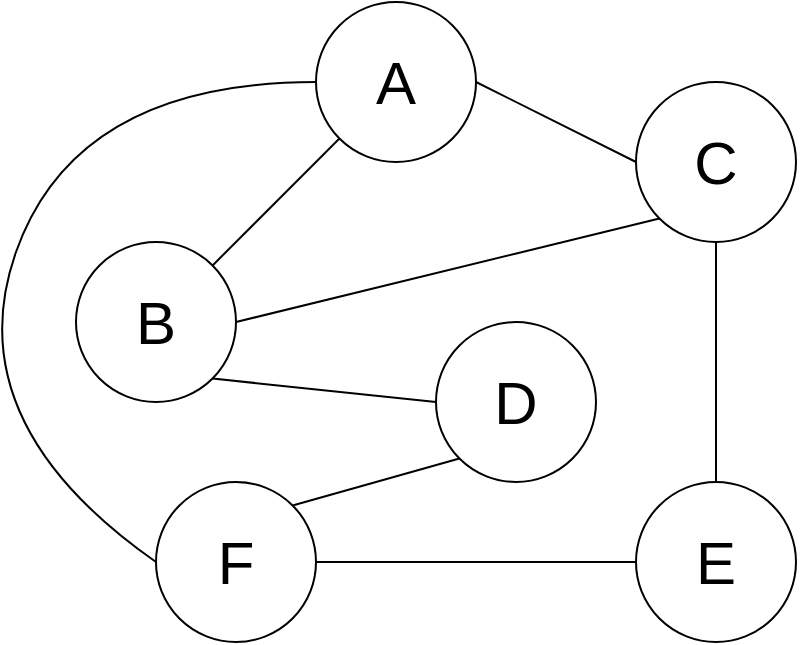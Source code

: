 <mxfile version="13.0.2"><diagram id="m-_MPLOGHjK5vUG9Zh7D" name="Page-1"><mxGraphModel dx="1422" dy="745" grid="1" gridSize="10" guides="1" tooltips="1" connect="1" arrows="1" fold="1" page="1" pageScale="1" pageWidth="850" pageHeight="1100" math="0" shadow="0"><root><mxCell id="0"/><mxCell id="1" parent="0"/><mxCell id="YJneeMF9gTJhpnYUIaYy-1" value="&lt;font style=&quot;font-size: 30px&quot;&gt;A&lt;/font&gt;" style="ellipse;whiteSpace=wrap;html=1;aspect=fixed;" vertex="1" parent="1"><mxGeometry x="360" y="240" width="80" height="80" as="geometry"/></mxCell><mxCell id="YJneeMF9gTJhpnYUIaYy-3" value="&lt;span style=&quot;font-size: 30px&quot;&gt;B&lt;/span&gt;" style="ellipse;whiteSpace=wrap;html=1;aspect=fixed;" vertex="1" parent="1"><mxGeometry x="240" y="360" width="80" height="80" as="geometry"/></mxCell><mxCell id="YJneeMF9gTJhpnYUIaYy-4" value="&lt;font style=&quot;font-size: 30px&quot;&gt;D&lt;/font&gt;" style="ellipse;whiteSpace=wrap;html=1;aspect=fixed;" vertex="1" parent="1"><mxGeometry x="420" y="400" width="80" height="80" as="geometry"/></mxCell><mxCell id="YJneeMF9gTJhpnYUIaYy-5" value="&lt;font style=&quot;font-size: 30px&quot;&gt;F&lt;/font&gt;" style="ellipse;whiteSpace=wrap;html=1;aspect=fixed;" vertex="1" parent="1"><mxGeometry x="280" y="480" width="80" height="80" as="geometry"/></mxCell><mxCell id="YJneeMF9gTJhpnYUIaYy-6" value="&lt;font style=&quot;font-size: 30px&quot;&gt;C&lt;/font&gt;" style="ellipse;whiteSpace=wrap;html=1;aspect=fixed;" vertex="1" parent="1"><mxGeometry x="520" y="280" width="80" height="80" as="geometry"/></mxCell><mxCell id="YJneeMF9gTJhpnYUIaYy-7" value="&lt;font style=&quot;font-size: 30px&quot;&gt;E&lt;/font&gt;" style="ellipse;whiteSpace=wrap;html=1;aspect=fixed;" vertex="1" parent="1"><mxGeometry x="520" y="480" width="80" height="80" as="geometry"/></mxCell><mxCell id="YJneeMF9gTJhpnYUIaYy-9" value="" style="endArrow=none;html=1;entryX=0;entryY=1;entryDx=0;entryDy=0;exitX=1;exitY=0;exitDx=0;exitDy=0;endFill=0;" edge="1" parent="1" source="YJneeMF9gTJhpnYUIaYy-3" target="YJneeMF9gTJhpnYUIaYy-1"><mxGeometry width="50" height="50" relative="1" as="geometry"><mxPoint x="270" y="345" as="sourcePoint"/><mxPoint x="320" y="295" as="targetPoint"/></mxGeometry></mxCell><mxCell id="YJneeMF9gTJhpnYUIaYy-10" value="" style="endArrow=none;html=1;entryX=0;entryY=0.5;entryDx=0;entryDy=0;exitX=1;exitY=1;exitDx=0;exitDy=0;endFill=0;" edge="1" parent="1" source="YJneeMF9gTJhpnYUIaYy-3" target="YJneeMF9gTJhpnYUIaYy-4"><mxGeometry width="50" height="50" relative="1" as="geometry"><mxPoint x="318.284" y="453.436" as="sourcePoint"/><mxPoint x="381.716" y="390.004" as="targetPoint"/></mxGeometry></mxCell><mxCell id="YJneeMF9gTJhpnYUIaYy-11" value="" style="endArrow=none;html=1;entryX=0;entryY=1;entryDx=0;entryDy=0;exitX=1;exitY=0.5;exitDx=0;exitDy=0;endFill=0;" edge="1" parent="1" source="YJneeMF9gTJhpnYUIaYy-3" target="YJneeMF9gTJhpnYUIaYy-6"><mxGeometry width="50" height="50" relative="1" as="geometry"><mxPoint x="360.004" y="360.004" as="sourcePoint"/><mxPoint x="451.72" y="371.72" as="targetPoint"/></mxGeometry></mxCell><mxCell id="YJneeMF9gTJhpnYUIaYy-12" value="" style="endArrow=none;html=1;entryX=0;entryY=0.5;entryDx=0;entryDy=0;exitX=1;exitY=0.5;exitDx=0;exitDy=0;endFill=0;" edge="1" parent="1" source="YJneeMF9gTJhpnYUIaYy-1" target="YJneeMF9gTJhpnYUIaYy-6"><mxGeometry width="50" height="50" relative="1" as="geometry"><mxPoint x="480.004" y="240.004" as="sourcePoint"/><mxPoint x="571.72" y="251.72" as="targetPoint"/></mxGeometry></mxCell><mxCell id="YJneeMF9gTJhpnYUIaYy-13" value="" style="endArrow=none;html=1;entryX=0.5;entryY=1;entryDx=0;entryDy=0;exitX=0.5;exitY=0;exitDx=0;exitDy=0;endFill=0;" edge="1" parent="1" source="YJneeMF9gTJhpnYUIaYy-7" target="YJneeMF9gTJhpnYUIaYy-6"><mxGeometry width="50" height="50" relative="1" as="geometry"><mxPoint x="530" y="440" as="sourcePoint"/><mxPoint x="580" y="390" as="targetPoint"/></mxGeometry></mxCell><mxCell id="YJneeMF9gTJhpnYUIaYy-14" value="" style="endArrow=none;html=1;entryX=0;entryY=0.5;entryDx=0;entryDy=0;exitX=1;exitY=0.5;exitDx=0;exitDy=0;endFill=0;" edge="1" parent="1" source="YJneeMF9gTJhpnYUIaYy-5" target="YJneeMF9gTJhpnYUIaYy-7"><mxGeometry width="50" height="50" relative="1" as="geometry"><mxPoint x="375" y="550" as="sourcePoint"/><mxPoint x="425" y="500" as="targetPoint"/></mxGeometry></mxCell><mxCell id="YJneeMF9gTJhpnYUIaYy-15" value="" style="endArrow=none;html=1;entryX=0;entryY=1;entryDx=0;entryDy=0;exitX=1;exitY=0;exitDx=0;exitDy=0;endFill=0;" edge="1" parent="1" source="YJneeMF9gTJhpnYUIaYy-5" target="YJneeMF9gTJhpnYUIaYy-4"><mxGeometry width="50" height="50" relative="1" as="geometry"><mxPoint x="350" y="520" as="sourcePoint"/><mxPoint x="400" y="470" as="targetPoint"/></mxGeometry></mxCell><mxCell id="YJneeMF9gTJhpnYUIaYy-17" value="" style="curved=1;endArrow=none;html=1;exitX=0;exitY=0.5;exitDx=0;exitDy=0;entryX=0;entryY=0.5;entryDx=0;entryDy=0;endFill=0;" edge="1" parent="1" source="YJneeMF9gTJhpnYUIaYy-5" target="YJneeMF9gTJhpnYUIaYy-1"><mxGeometry width="50" height="50" relative="1" as="geometry"><mxPoint x="150" y="510" as="sourcePoint"/><mxPoint x="200" y="460" as="targetPoint"/><Array as="points"><mxPoint x="180" y="450"/><mxPoint x="240" y="280"/></Array></mxGeometry></mxCell></root></mxGraphModel></diagram></mxfile>